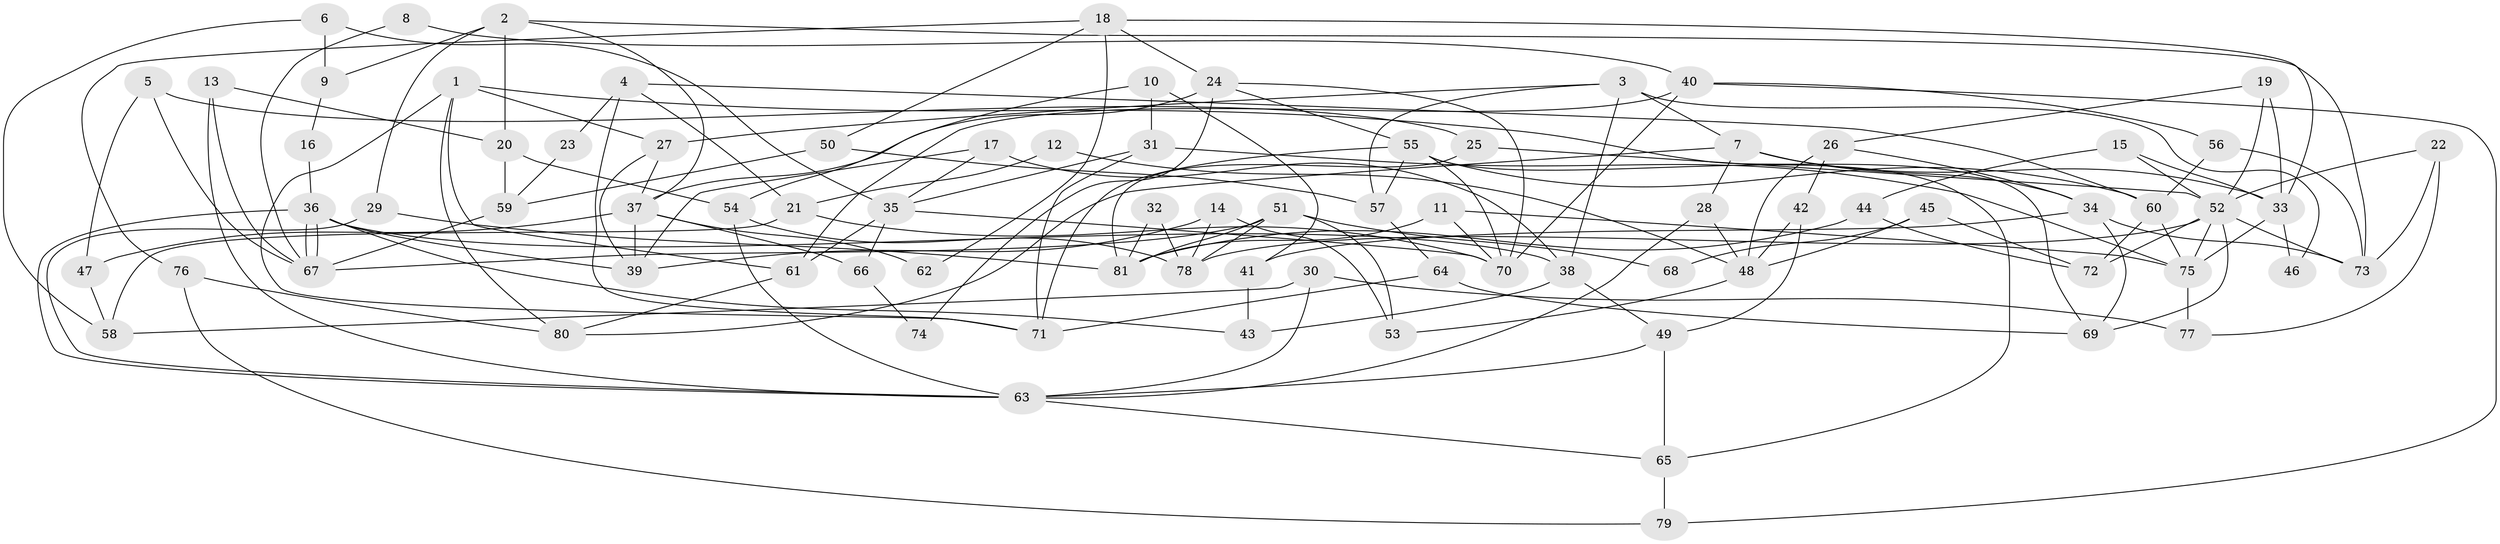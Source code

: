 // Generated by graph-tools (version 1.1) at 2025/11/02/27/25 16:11:18]
// undirected, 81 vertices, 162 edges
graph export_dot {
graph [start="1"]
  node [color=gray90,style=filled];
  1;
  2;
  3;
  4;
  5;
  6;
  7;
  8;
  9;
  10;
  11;
  12;
  13;
  14;
  15;
  16;
  17;
  18;
  19;
  20;
  21;
  22;
  23;
  24;
  25;
  26;
  27;
  28;
  29;
  30;
  31;
  32;
  33;
  34;
  35;
  36;
  37;
  38;
  39;
  40;
  41;
  42;
  43;
  44;
  45;
  46;
  47;
  48;
  49;
  50;
  51;
  52;
  53;
  54;
  55;
  56;
  57;
  58;
  59;
  60;
  61;
  62;
  63;
  64;
  65;
  66;
  67;
  68;
  69;
  70;
  71;
  72;
  73;
  74;
  75;
  76;
  77;
  78;
  79;
  80;
  81;
  1 -- 71;
  1 -- 27;
  1 -- 61;
  1 -- 69;
  1 -- 80;
  2 -- 20;
  2 -- 29;
  2 -- 9;
  2 -- 37;
  2 -- 73;
  3 -- 7;
  3 -- 27;
  3 -- 38;
  3 -- 46;
  3 -- 57;
  4 -- 60;
  4 -- 71;
  4 -- 21;
  4 -- 23;
  5 -- 25;
  5 -- 67;
  5 -- 47;
  6 -- 35;
  6 -- 58;
  6 -- 9;
  7 -- 80;
  7 -- 34;
  7 -- 28;
  7 -- 33;
  8 -- 67;
  8 -- 40;
  9 -- 16;
  10 -- 54;
  10 -- 41;
  10 -- 31;
  11 -- 70;
  11 -- 75;
  11 -- 81;
  12 -- 21;
  12 -- 48;
  13 -- 67;
  13 -- 63;
  13 -- 20;
  14 -- 39;
  14 -- 53;
  14 -- 78;
  15 -- 44;
  15 -- 52;
  15 -- 33;
  16 -- 36;
  17 -- 38;
  17 -- 35;
  17 -- 39;
  18 -- 24;
  18 -- 33;
  18 -- 50;
  18 -- 62;
  18 -- 76;
  19 -- 26;
  19 -- 33;
  19 -- 52;
  20 -- 54;
  20 -- 59;
  21 -- 70;
  21 -- 58;
  22 -- 73;
  22 -- 52;
  22 -- 77;
  23 -- 59;
  24 -- 70;
  24 -- 37;
  24 -- 55;
  24 -- 74;
  25 -- 52;
  25 -- 81;
  26 -- 34;
  26 -- 48;
  26 -- 42;
  27 -- 39;
  27 -- 37;
  28 -- 63;
  28 -- 48;
  29 -- 81;
  29 -- 63;
  30 -- 63;
  30 -- 77;
  30 -- 58;
  31 -- 75;
  31 -- 35;
  31 -- 71;
  32 -- 81;
  32 -- 78;
  33 -- 46;
  33 -- 75;
  34 -- 73;
  34 -- 69;
  34 -- 41;
  35 -- 70;
  35 -- 61;
  35 -- 66;
  36 -- 39;
  36 -- 67;
  36 -- 67;
  36 -- 38;
  36 -- 43;
  36 -- 63;
  37 -- 47;
  37 -- 39;
  37 -- 62;
  37 -- 66;
  38 -- 43;
  38 -- 49;
  40 -- 79;
  40 -- 61;
  40 -- 56;
  40 -- 70;
  41 -- 43;
  42 -- 49;
  42 -- 48;
  44 -- 72;
  44 -- 81;
  45 -- 48;
  45 -- 72;
  45 -- 68;
  47 -- 58;
  48 -- 53;
  49 -- 63;
  49 -- 65;
  50 -- 57;
  50 -- 59;
  51 -- 78;
  51 -- 67;
  51 -- 53;
  51 -- 68;
  51 -- 81;
  52 -- 75;
  52 -- 69;
  52 -- 72;
  52 -- 73;
  52 -- 78;
  54 -- 63;
  54 -- 78;
  55 -- 57;
  55 -- 60;
  55 -- 65;
  55 -- 70;
  55 -- 71;
  56 -- 73;
  56 -- 60;
  57 -- 64;
  59 -- 67;
  60 -- 72;
  60 -- 75;
  61 -- 80;
  63 -- 65;
  64 -- 69;
  64 -- 71;
  65 -- 79;
  66 -- 74;
  75 -- 77;
  76 -- 80;
  76 -- 79;
}
